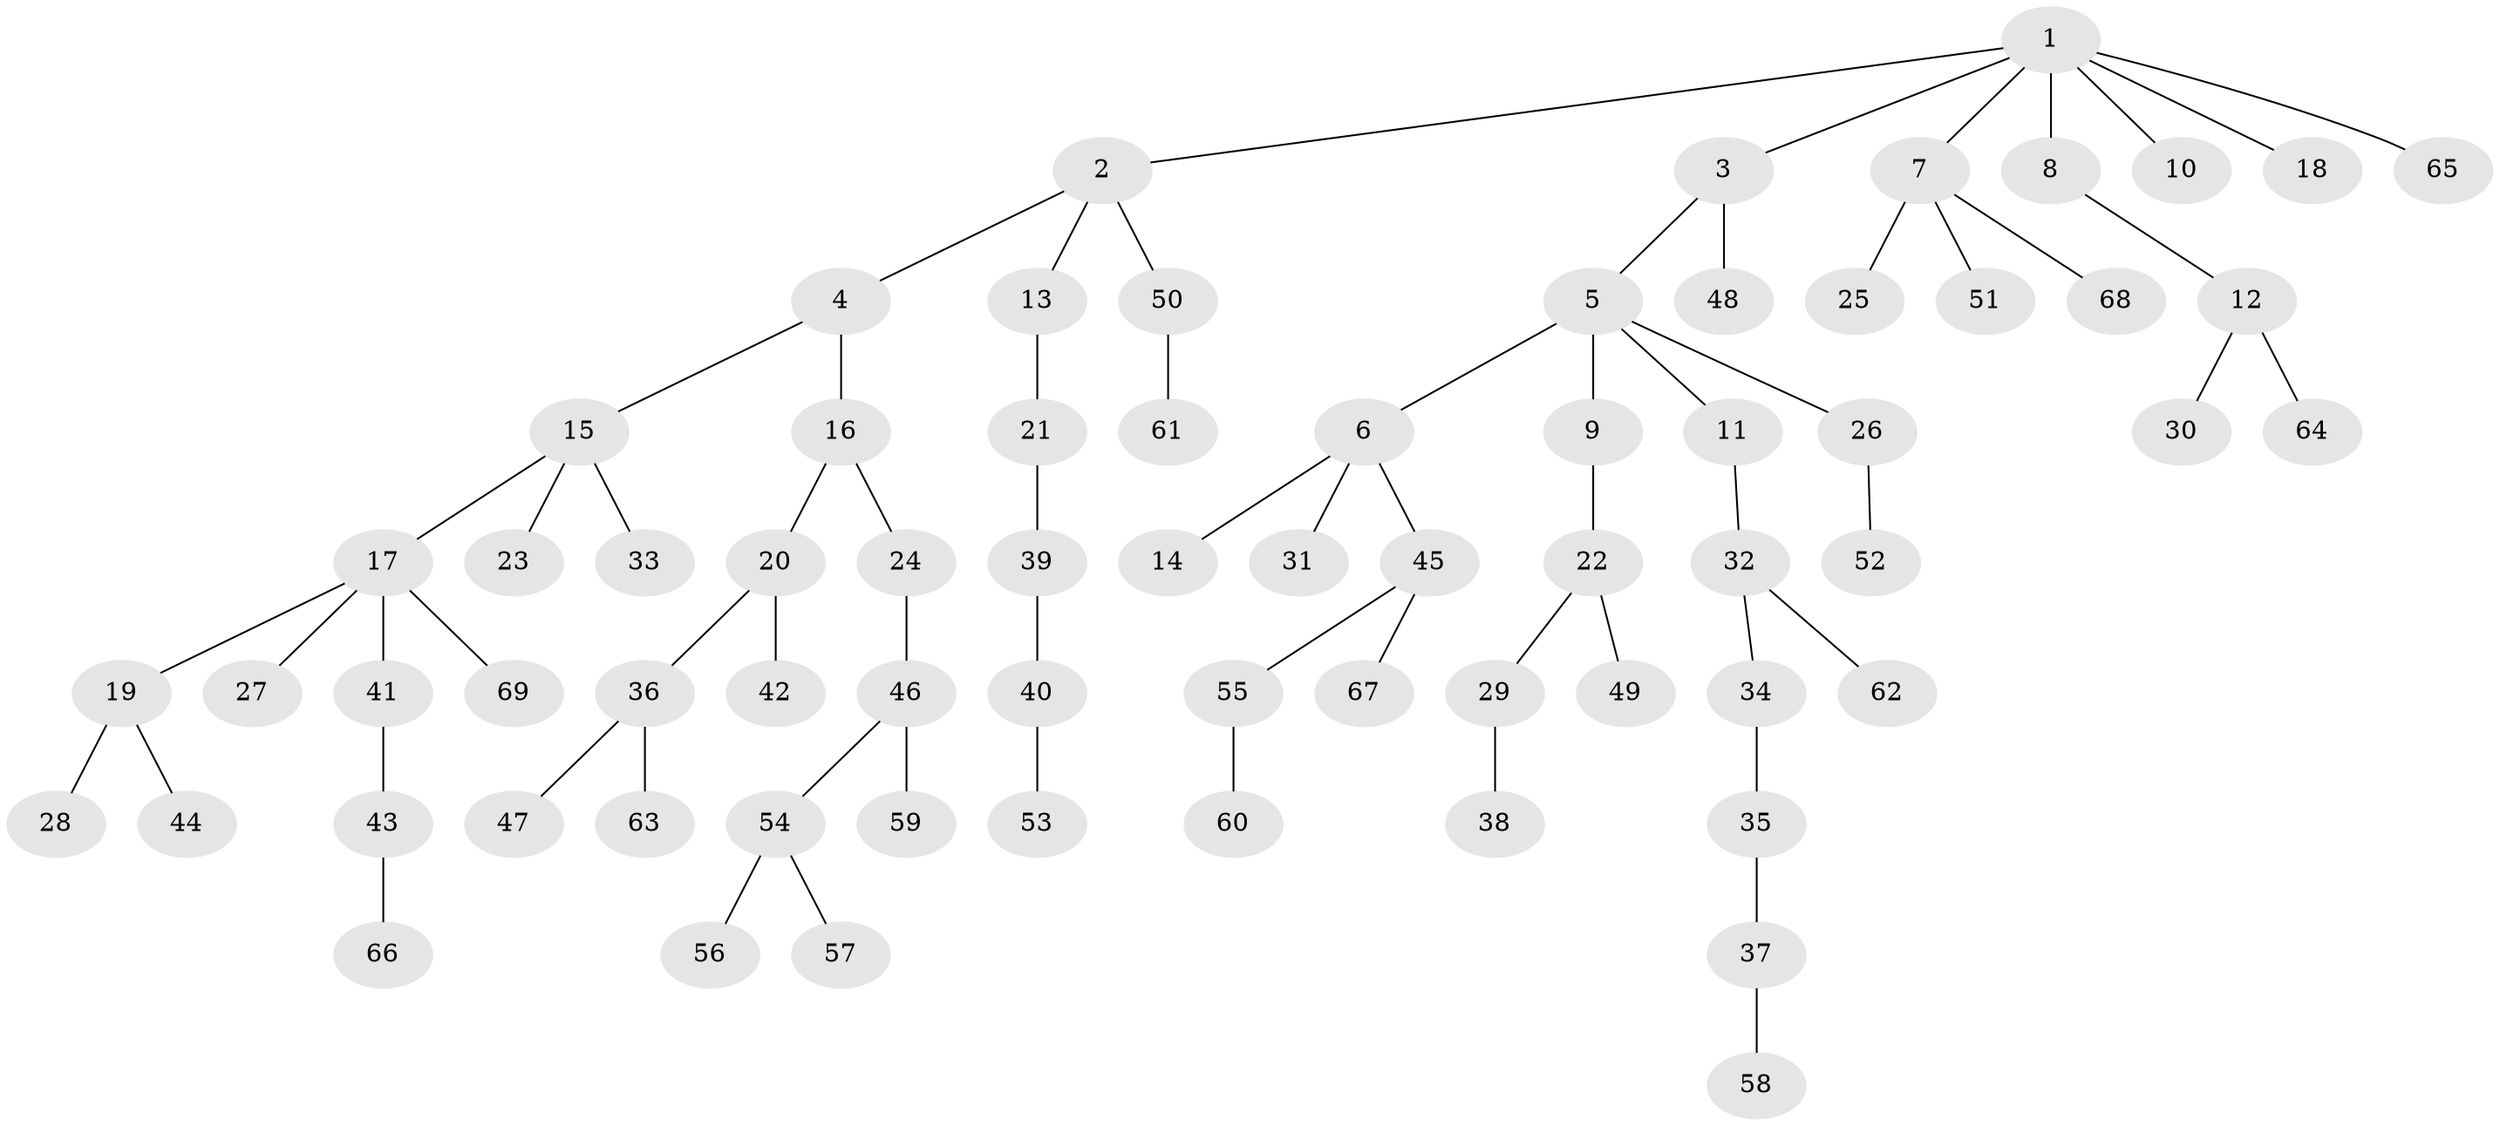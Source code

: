 // Generated by graph-tools (version 1.1) at 2025/15/03/09/25 04:15:36]
// undirected, 69 vertices, 68 edges
graph export_dot {
graph [start="1"]
  node [color=gray90,style=filled];
  1;
  2;
  3;
  4;
  5;
  6;
  7;
  8;
  9;
  10;
  11;
  12;
  13;
  14;
  15;
  16;
  17;
  18;
  19;
  20;
  21;
  22;
  23;
  24;
  25;
  26;
  27;
  28;
  29;
  30;
  31;
  32;
  33;
  34;
  35;
  36;
  37;
  38;
  39;
  40;
  41;
  42;
  43;
  44;
  45;
  46;
  47;
  48;
  49;
  50;
  51;
  52;
  53;
  54;
  55;
  56;
  57;
  58;
  59;
  60;
  61;
  62;
  63;
  64;
  65;
  66;
  67;
  68;
  69;
  1 -- 2;
  1 -- 3;
  1 -- 7;
  1 -- 8;
  1 -- 10;
  1 -- 18;
  1 -- 65;
  2 -- 4;
  2 -- 13;
  2 -- 50;
  3 -- 5;
  3 -- 48;
  4 -- 15;
  4 -- 16;
  5 -- 6;
  5 -- 9;
  5 -- 11;
  5 -- 26;
  6 -- 14;
  6 -- 31;
  6 -- 45;
  7 -- 25;
  7 -- 51;
  7 -- 68;
  8 -- 12;
  9 -- 22;
  11 -- 32;
  12 -- 30;
  12 -- 64;
  13 -- 21;
  15 -- 17;
  15 -- 23;
  15 -- 33;
  16 -- 20;
  16 -- 24;
  17 -- 19;
  17 -- 27;
  17 -- 41;
  17 -- 69;
  19 -- 28;
  19 -- 44;
  20 -- 36;
  20 -- 42;
  21 -- 39;
  22 -- 29;
  22 -- 49;
  24 -- 46;
  26 -- 52;
  29 -- 38;
  32 -- 34;
  32 -- 62;
  34 -- 35;
  35 -- 37;
  36 -- 47;
  36 -- 63;
  37 -- 58;
  39 -- 40;
  40 -- 53;
  41 -- 43;
  43 -- 66;
  45 -- 55;
  45 -- 67;
  46 -- 54;
  46 -- 59;
  50 -- 61;
  54 -- 56;
  54 -- 57;
  55 -- 60;
}
